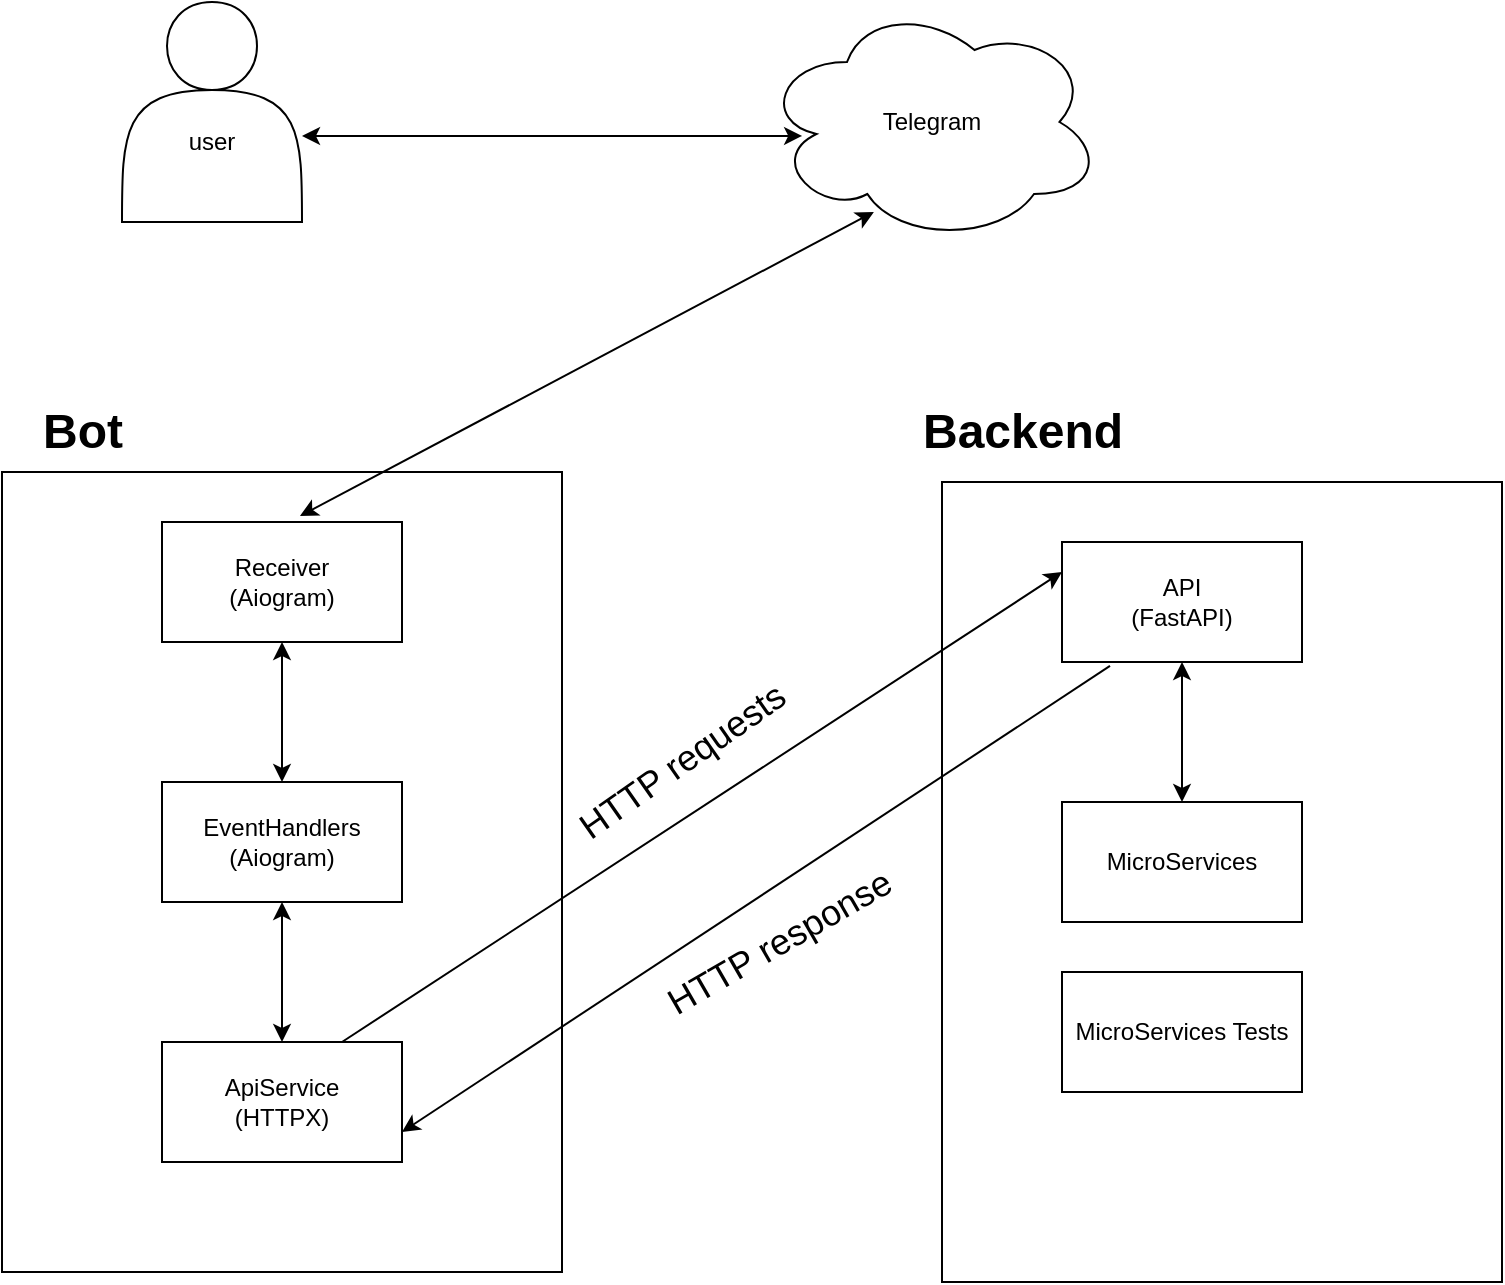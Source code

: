 <mxfile version="20.5.3" type="device"><diagram id="1e5pU3-4gpy4oZp0Ubuz" name="Страница 1"><mxGraphModel dx="1422" dy="762" grid="1" gridSize="10" guides="1" tooltips="1" connect="1" arrows="1" fold="1" page="1" pageScale="1" pageWidth="827" pageHeight="1169" math="0" shadow="0"><root><mxCell id="0"/><mxCell id="1" parent="0"/><mxCell id="NtBkqdM0BmsSehxsOu7e-2" value="&lt;br&gt;&lt;br&gt;user" style="shape=actor;whiteSpace=wrap;html=1;" vertex="1" parent="1"><mxGeometry x="80" y="40" width="90" height="110" as="geometry"/></mxCell><mxCell id="NtBkqdM0BmsSehxsOu7e-4" value="Telegram" style="ellipse;shape=cloud;whiteSpace=wrap;html=1;" vertex="1" parent="1"><mxGeometry x="400" y="40" width="170" height="120" as="geometry"/></mxCell><mxCell id="NtBkqdM0BmsSehxsOu7e-5" value="" style="endArrow=classic;startArrow=classic;html=1;rounded=0;entryX=0.118;entryY=0.558;entryDx=0;entryDy=0;entryPerimeter=0;exitX=1;exitY=0.609;exitDx=0;exitDy=0;exitPerimeter=0;" edge="1" parent="1" source="NtBkqdM0BmsSehxsOu7e-2" target="NtBkqdM0BmsSehxsOu7e-4"><mxGeometry width="50" height="50" relative="1" as="geometry"><mxPoint x="180" y="107" as="sourcePoint"/><mxPoint x="450" y="290" as="targetPoint"/></mxGeometry></mxCell><mxCell id="NtBkqdM0BmsSehxsOu7e-10" value="" style="rounded=0;whiteSpace=wrap;html=1;rotation=90;" vertex="1" parent="1"><mxGeometry x="430" y="340" width="400" height="280" as="geometry"/></mxCell><mxCell id="NtBkqdM0BmsSehxsOu7e-11" value="" style="rounded=0;whiteSpace=wrap;html=1;rotation=90;" vertex="1" parent="1"><mxGeometry x="-40" y="335" width="400" height="280" as="geometry"/></mxCell><mxCell id="NtBkqdM0BmsSehxsOu7e-14" value="&lt;h1&gt;Bot&lt;/h1&gt;" style="text;html=1;align=center;verticalAlign=middle;resizable=0;points=[];autosize=1;strokeColor=none;fillColor=none;" vertex="1" parent="1"><mxGeometry x="30" y="220" width="60" height="70" as="geometry"/></mxCell><mxCell id="NtBkqdM0BmsSehxsOu7e-15" value="&lt;h1&gt;Backend&lt;/h1&gt;" style="text;html=1;align=center;verticalAlign=middle;resizable=0;points=[];autosize=1;strokeColor=none;fillColor=none;" vertex="1" parent="1"><mxGeometry x="470" y="220" width="120" height="70" as="geometry"/></mxCell><mxCell id="NtBkqdM0BmsSehxsOu7e-20" value="Receiver&lt;br&gt;(Aiogram)" style="rounded=0;whiteSpace=wrap;html=1;" vertex="1" parent="1"><mxGeometry x="100" y="300" width="120" height="60" as="geometry"/></mxCell><mxCell id="NtBkqdM0BmsSehxsOu7e-22" value="EventHandlers&lt;br&gt;(Aiogram)" style="rounded=0;whiteSpace=wrap;html=1;" vertex="1" parent="1"><mxGeometry x="100" y="430" width="120" height="60" as="geometry"/></mxCell><mxCell id="NtBkqdM0BmsSehxsOu7e-23" value="ApiService&lt;br&gt;(HTTPX)" style="rounded=0;whiteSpace=wrap;html=1;" vertex="1" parent="1"><mxGeometry x="100" y="560" width="120" height="60" as="geometry"/></mxCell><mxCell id="NtBkqdM0BmsSehxsOu7e-27" value="API&lt;br&gt;(FastAPI)" style="rounded=0;whiteSpace=wrap;html=1;" vertex="1" parent="1"><mxGeometry x="550" y="310" width="120" height="60" as="geometry"/></mxCell><mxCell id="NtBkqdM0BmsSehxsOu7e-29" value="MicroServices&lt;br&gt;" style="rounded=0;whiteSpace=wrap;html=1;" vertex="1" parent="1"><mxGeometry x="550" y="440" width="120" height="60" as="geometry"/></mxCell><mxCell id="NtBkqdM0BmsSehxsOu7e-30" value="" style="endArrow=classic;startArrow=classic;html=1;rounded=0;entryX=0.5;entryY=1;entryDx=0;entryDy=0;exitX=0.5;exitY=0;exitDx=0;exitDy=0;" edge="1" parent="1" source="NtBkqdM0BmsSehxsOu7e-29" target="NtBkqdM0BmsSehxsOu7e-27"><mxGeometry width="50" height="50" relative="1" as="geometry"><mxPoint x="624.5" y="537.5" as="sourcePoint"/><mxPoint x="674.5" y="487.5" as="targetPoint"/></mxGeometry></mxCell><mxCell id="NtBkqdM0BmsSehxsOu7e-36" value="&lt;font style=&quot;font-size: 18px;&quot;&gt;HTTP requests&lt;/font&gt;" style="text;html=1;align=center;verticalAlign=middle;resizable=0;points=[];autosize=1;strokeColor=none;fillColor=none;rotation=-35;" vertex="1" parent="1"><mxGeometry x="290" y="400" width="140" height="40" as="geometry"/></mxCell><mxCell id="NtBkqdM0BmsSehxsOu7e-37" value="MicroServices Tests" style="rounded=0;whiteSpace=wrap;html=1;" vertex="1" parent="1"><mxGeometry x="550" y="525" width="120" height="60" as="geometry"/></mxCell><mxCell id="NtBkqdM0BmsSehxsOu7e-39" value="" style="endArrow=classic;startArrow=classic;html=1;rounded=0;fontSize=18;entryX=0.5;entryY=1;entryDx=0;entryDy=0;exitX=0.5;exitY=0;exitDx=0;exitDy=0;" edge="1" parent="1" source="NtBkqdM0BmsSehxsOu7e-23" target="NtBkqdM0BmsSehxsOu7e-22"><mxGeometry width="50" height="50" relative="1" as="geometry"><mxPoint x="40" y="560" as="sourcePoint"/><mxPoint x="90" y="510" as="targetPoint"/></mxGeometry></mxCell><mxCell id="NtBkqdM0BmsSehxsOu7e-41" value="" style="endArrow=classic;startArrow=classic;html=1;rounded=0;fontSize=18;entryX=0.5;entryY=1;entryDx=0;entryDy=0;exitX=0.5;exitY=0;exitDx=0;exitDy=0;" edge="1" parent="1" source="NtBkqdM0BmsSehxsOu7e-22" target="NtBkqdM0BmsSehxsOu7e-20"><mxGeometry width="50" height="50" relative="1" as="geometry"><mxPoint x="170" y="590" as="sourcePoint"/><mxPoint x="170" y="500" as="targetPoint"/></mxGeometry></mxCell><mxCell id="NtBkqdM0BmsSehxsOu7e-42" value="" style="endArrow=classic;startArrow=classic;html=1;rounded=0;fontSize=18;entryX=0.329;entryY=0.875;entryDx=0;entryDy=0;exitX=0.575;exitY=-0.05;exitDx=0;exitDy=0;entryPerimeter=0;exitPerimeter=0;" edge="1" parent="1" source="NtBkqdM0BmsSehxsOu7e-20" target="NtBkqdM0BmsSehxsOu7e-4"><mxGeometry width="50" height="50" relative="1" as="geometry"><mxPoint x="170" y="440" as="sourcePoint"/><mxPoint x="170" y="370" as="targetPoint"/></mxGeometry></mxCell><mxCell id="NtBkqdM0BmsSehxsOu7e-43" value="" style="endArrow=classic;html=1;rounded=0;fontSize=18;exitX=0.75;exitY=0;exitDx=0;exitDy=0;entryX=0;entryY=0.25;entryDx=0;entryDy=0;" edge="1" parent="1" source="NtBkqdM0BmsSehxsOu7e-23" target="NtBkqdM0BmsSehxsOu7e-27"><mxGeometry width="50" height="50" relative="1" as="geometry"><mxPoint x="370" y="450" as="sourcePoint"/><mxPoint x="420" y="400" as="targetPoint"/><Array as="points"/></mxGeometry></mxCell><mxCell id="NtBkqdM0BmsSehxsOu7e-44" value="" style="endArrow=classic;html=1;rounded=0;fontSize=18;exitX=0.2;exitY=1.033;exitDx=0;exitDy=0;entryX=1;entryY=0.75;entryDx=0;entryDy=0;exitPerimeter=0;" edge="1" parent="1" source="NtBkqdM0BmsSehxsOu7e-27" target="NtBkqdM0BmsSehxsOu7e-23"><mxGeometry width="50" height="50" relative="1" as="geometry"><mxPoint x="400" y="410" as="sourcePoint"/><mxPoint x="450" y="360" as="targetPoint"/></mxGeometry></mxCell><mxCell id="NtBkqdM0BmsSehxsOu7e-45" value="&lt;font style=&quot;font-size: 18px;&quot;&gt;HTTP response&lt;br&gt;&lt;br&gt;&lt;/font&gt;" style="text;html=1;align=center;verticalAlign=middle;resizable=0;points=[];autosize=1;strokeColor=none;fillColor=none;rotation=-30;" vertex="1" parent="1"><mxGeometry x="339" y="490" width="150" height="60" as="geometry"/></mxCell></root></mxGraphModel></diagram></mxfile>